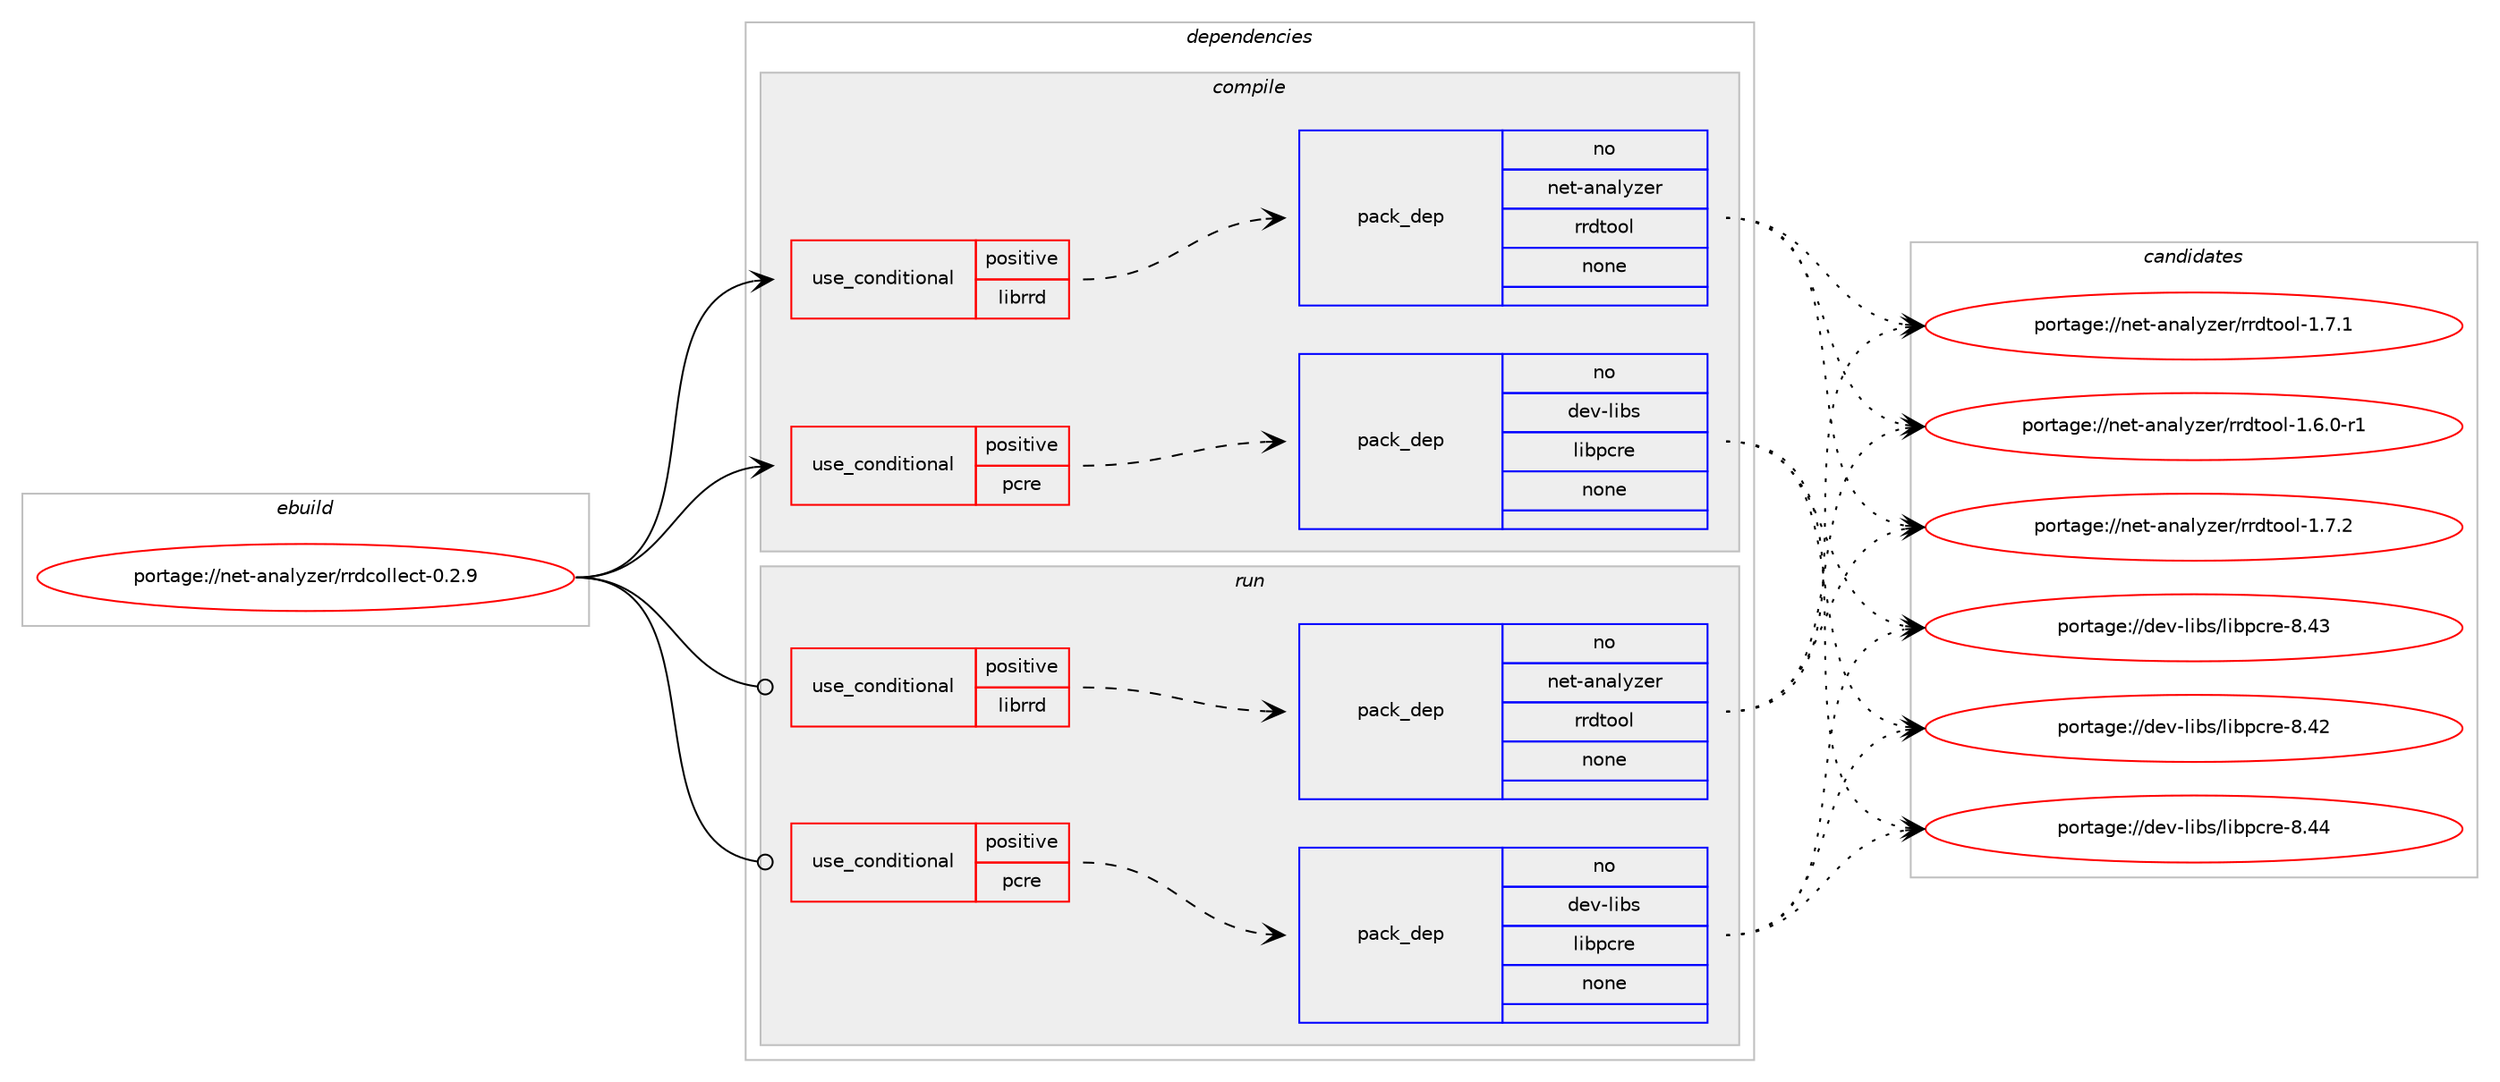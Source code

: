 digraph prolog {

# *************
# Graph options
# *************

newrank=true;
concentrate=true;
compound=true;
graph [rankdir=LR,fontname=Helvetica,fontsize=10,ranksep=1.5];#, ranksep=2.5, nodesep=0.2];
edge  [arrowhead=vee];
node  [fontname=Helvetica,fontsize=10];

# **********
# The ebuild
# **********

subgraph cluster_leftcol {
color=gray;
rank=same;
label=<<i>ebuild</i>>;
id [label="portage://net-analyzer/rrdcollect-0.2.9", color=red, width=4, href="../net-analyzer/rrdcollect-0.2.9.svg"];
}

# ****************
# The dependencies
# ****************

subgraph cluster_midcol {
color=gray;
label=<<i>dependencies</i>>;
subgraph cluster_compile {
fillcolor="#eeeeee";
style=filled;
label=<<i>compile</i>>;
subgraph cond19623 {
dependency90080 [label=<<TABLE BORDER="0" CELLBORDER="1" CELLSPACING="0" CELLPADDING="4"><TR><TD ROWSPAN="3" CELLPADDING="10">use_conditional</TD></TR><TR><TD>positive</TD></TR><TR><TD>librrd</TD></TR></TABLE>>, shape=none, color=red];
subgraph pack68766 {
dependency90081 [label=<<TABLE BORDER="0" CELLBORDER="1" CELLSPACING="0" CELLPADDING="4" WIDTH="220"><TR><TD ROWSPAN="6" CELLPADDING="30">pack_dep</TD></TR><TR><TD WIDTH="110">no</TD></TR><TR><TD>net-analyzer</TD></TR><TR><TD>rrdtool</TD></TR><TR><TD>none</TD></TR><TR><TD></TD></TR></TABLE>>, shape=none, color=blue];
}
dependency90080:e -> dependency90081:w [weight=20,style="dashed",arrowhead="vee"];
}
id:e -> dependency90080:w [weight=20,style="solid",arrowhead="vee"];
subgraph cond19624 {
dependency90082 [label=<<TABLE BORDER="0" CELLBORDER="1" CELLSPACING="0" CELLPADDING="4"><TR><TD ROWSPAN="3" CELLPADDING="10">use_conditional</TD></TR><TR><TD>positive</TD></TR><TR><TD>pcre</TD></TR></TABLE>>, shape=none, color=red];
subgraph pack68767 {
dependency90083 [label=<<TABLE BORDER="0" CELLBORDER="1" CELLSPACING="0" CELLPADDING="4" WIDTH="220"><TR><TD ROWSPAN="6" CELLPADDING="30">pack_dep</TD></TR><TR><TD WIDTH="110">no</TD></TR><TR><TD>dev-libs</TD></TR><TR><TD>libpcre</TD></TR><TR><TD>none</TD></TR><TR><TD></TD></TR></TABLE>>, shape=none, color=blue];
}
dependency90082:e -> dependency90083:w [weight=20,style="dashed",arrowhead="vee"];
}
id:e -> dependency90082:w [weight=20,style="solid",arrowhead="vee"];
}
subgraph cluster_compileandrun {
fillcolor="#eeeeee";
style=filled;
label=<<i>compile and run</i>>;
}
subgraph cluster_run {
fillcolor="#eeeeee";
style=filled;
label=<<i>run</i>>;
subgraph cond19625 {
dependency90084 [label=<<TABLE BORDER="0" CELLBORDER="1" CELLSPACING="0" CELLPADDING="4"><TR><TD ROWSPAN="3" CELLPADDING="10">use_conditional</TD></TR><TR><TD>positive</TD></TR><TR><TD>librrd</TD></TR></TABLE>>, shape=none, color=red];
subgraph pack68768 {
dependency90085 [label=<<TABLE BORDER="0" CELLBORDER="1" CELLSPACING="0" CELLPADDING="4" WIDTH="220"><TR><TD ROWSPAN="6" CELLPADDING="30">pack_dep</TD></TR><TR><TD WIDTH="110">no</TD></TR><TR><TD>net-analyzer</TD></TR><TR><TD>rrdtool</TD></TR><TR><TD>none</TD></TR><TR><TD></TD></TR></TABLE>>, shape=none, color=blue];
}
dependency90084:e -> dependency90085:w [weight=20,style="dashed",arrowhead="vee"];
}
id:e -> dependency90084:w [weight=20,style="solid",arrowhead="odot"];
subgraph cond19626 {
dependency90086 [label=<<TABLE BORDER="0" CELLBORDER="1" CELLSPACING="0" CELLPADDING="4"><TR><TD ROWSPAN="3" CELLPADDING="10">use_conditional</TD></TR><TR><TD>positive</TD></TR><TR><TD>pcre</TD></TR></TABLE>>, shape=none, color=red];
subgraph pack68769 {
dependency90087 [label=<<TABLE BORDER="0" CELLBORDER="1" CELLSPACING="0" CELLPADDING="4" WIDTH="220"><TR><TD ROWSPAN="6" CELLPADDING="30">pack_dep</TD></TR><TR><TD WIDTH="110">no</TD></TR><TR><TD>dev-libs</TD></TR><TR><TD>libpcre</TD></TR><TR><TD>none</TD></TR><TR><TD></TD></TR></TABLE>>, shape=none, color=blue];
}
dependency90086:e -> dependency90087:w [weight=20,style="dashed",arrowhead="vee"];
}
id:e -> dependency90086:w [weight=20,style="solid",arrowhead="odot"];
}
}

# **************
# The candidates
# **************

subgraph cluster_choices {
rank=same;
color=gray;
label=<<i>candidates</i>>;

subgraph choice68766 {
color=black;
nodesep=1;
choice11010111645971109710812112210111447114114100116111111108454946554650 [label="portage://net-analyzer/rrdtool-1.7.2", color=red, width=4,href="../net-analyzer/rrdtool-1.7.2.svg"];
choice11010111645971109710812112210111447114114100116111111108454946554649 [label="portage://net-analyzer/rrdtool-1.7.1", color=red, width=4,href="../net-analyzer/rrdtool-1.7.1.svg"];
choice110101116459711097108121122101114471141141001161111111084549465446484511449 [label="portage://net-analyzer/rrdtool-1.6.0-r1", color=red, width=4,href="../net-analyzer/rrdtool-1.6.0-r1.svg"];
dependency90081:e -> choice11010111645971109710812112210111447114114100116111111108454946554650:w [style=dotted,weight="100"];
dependency90081:e -> choice11010111645971109710812112210111447114114100116111111108454946554649:w [style=dotted,weight="100"];
dependency90081:e -> choice110101116459711097108121122101114471141141001161111111084549465446484511449:w [style=dotted,weight="100"];
}
subgraph choice68767 {
color=black;
nodesep=1;
choice10010111845108105981154710810598112991141014556465252 [label="portage://dev-libs/libpcre-8.44", color=red, width=4,href="../dev-libs/libpcre-8.44.svg"];
choice10010111845108105981154710810598112991141014556465251 [label="portage://dev-libs/libpcre-8.43", color=red, width=4,href="../dev-libs/libpcre-8.43.svg"];
choice10010111845108105981154710810598112991141014556465250 [label="portage://dev-libs/libpcre-8.42", color=red, width=4,href="../dev-libs/libpcre-8.42.svg"];
dependency90083:e -> choice10010111845108105981154710810598112991141014556465252:w [style=dotted,weight="100"];
dependency90083:e -> choice10010111845108105981154710810598112991141014556465251:w [style=dotted,weight="100"];
dependency90083:e -> choice10010111845108105981154710810598112991141014556465250:w [style=dotted,weight="100"];
}
subgraph choice68768 {
color=black;
nodesep=1;
choice11010111645971109710812112210111447114114100116111111108454946554650 [label="portage://net-analyzer/rrdtool-1.7.2", color=red, width=4,href="../net-analyzer/rrdtool-1.7.2.svg"];
choice11010111645971109710812112210111447114114100116111111108454946554649 [label="portage://net-analyzer/rrdtool-1.7.1", color=red, width=4,href="../net-analyzer/rrdtool-1.7.1.svg"];
choice110101116459711097108121122101114471141141001161111111084549465446484511449 [label="portage://net-analyzer/rrdtool-1.6.0-r1", color=red, width=4,href="../net-analyzer/rrdtool-1.6.0-r1.svg"];
dependency90085:e -> choice11010111645971109710812112210111447114114100116111111108454946554650:w [style=dotted,weight="100"];
dependency90085:e -> choice11010111645971109710812112210111447114114100116111111108454946554649:w [style=dotted,weight="100"];
dependency90085:e -> choice110101116459711097108121122101114471141141001161111111084549465446484511449:w [style=dotted,weight="100"];
}
subgraph choice68769 {
color=black;
nodesep=1;
choice10010111845108105981154710810598112991141014556465252 [label="portage://dev-libs/libpcre-8.44", color=red, width=4,href="../dev-libs/libpcre-8.44.svg"];
choice10010111845108105981154710810598112991141014556465251 [label="portage://dev-libs/libpcre-8.43", color=red, width=4,href="../dev-libs/libpcre-8.43.svg"];
choice10010111845108105981154710810598112991141014556465250 [label="portage://dev-libs/libpcre-8.42", color=red, width=4,href="../dev-libs/libpcre-8.42.svg"];
dependency90087:e -> choice10010111845108105981154710810598112991141014556465252:w [style=dotted,weight="100"];
dependency90087:e -> choice10010111845108105981154710810598112991141014556465251:w [style=dotted,weight="100"];
dependency90087:e -> choice10010111845108105981154710810598112991141014556465250:w [style=dotted,weight="100"];
}
}

}
